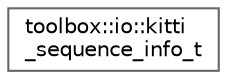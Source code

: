 digraph "Graphical Class Hierarchy"
{
 // LATEX_PDF_SIZE
  bgcolor="transparent";
  edge [fontname=Helvetica,fontsize=10,labelfontname=Helvetica,labelfontsize=10];
  node [fontname=Helvetica,fontsize=10,shape=box,height=0.2,width=0.4];
  rankdir="LR";
  Node0 [id="Node000000",label="toolbox::io::kitti\l_sequence_info_t",height=0.2,width=0.4,color="grey40", fillcolor="white", style="filled",URL="$structtoolbox_1_1io_1_1kitti__sequence__info__t.html",tooltip="Information about a KITTI sequence."];
}
